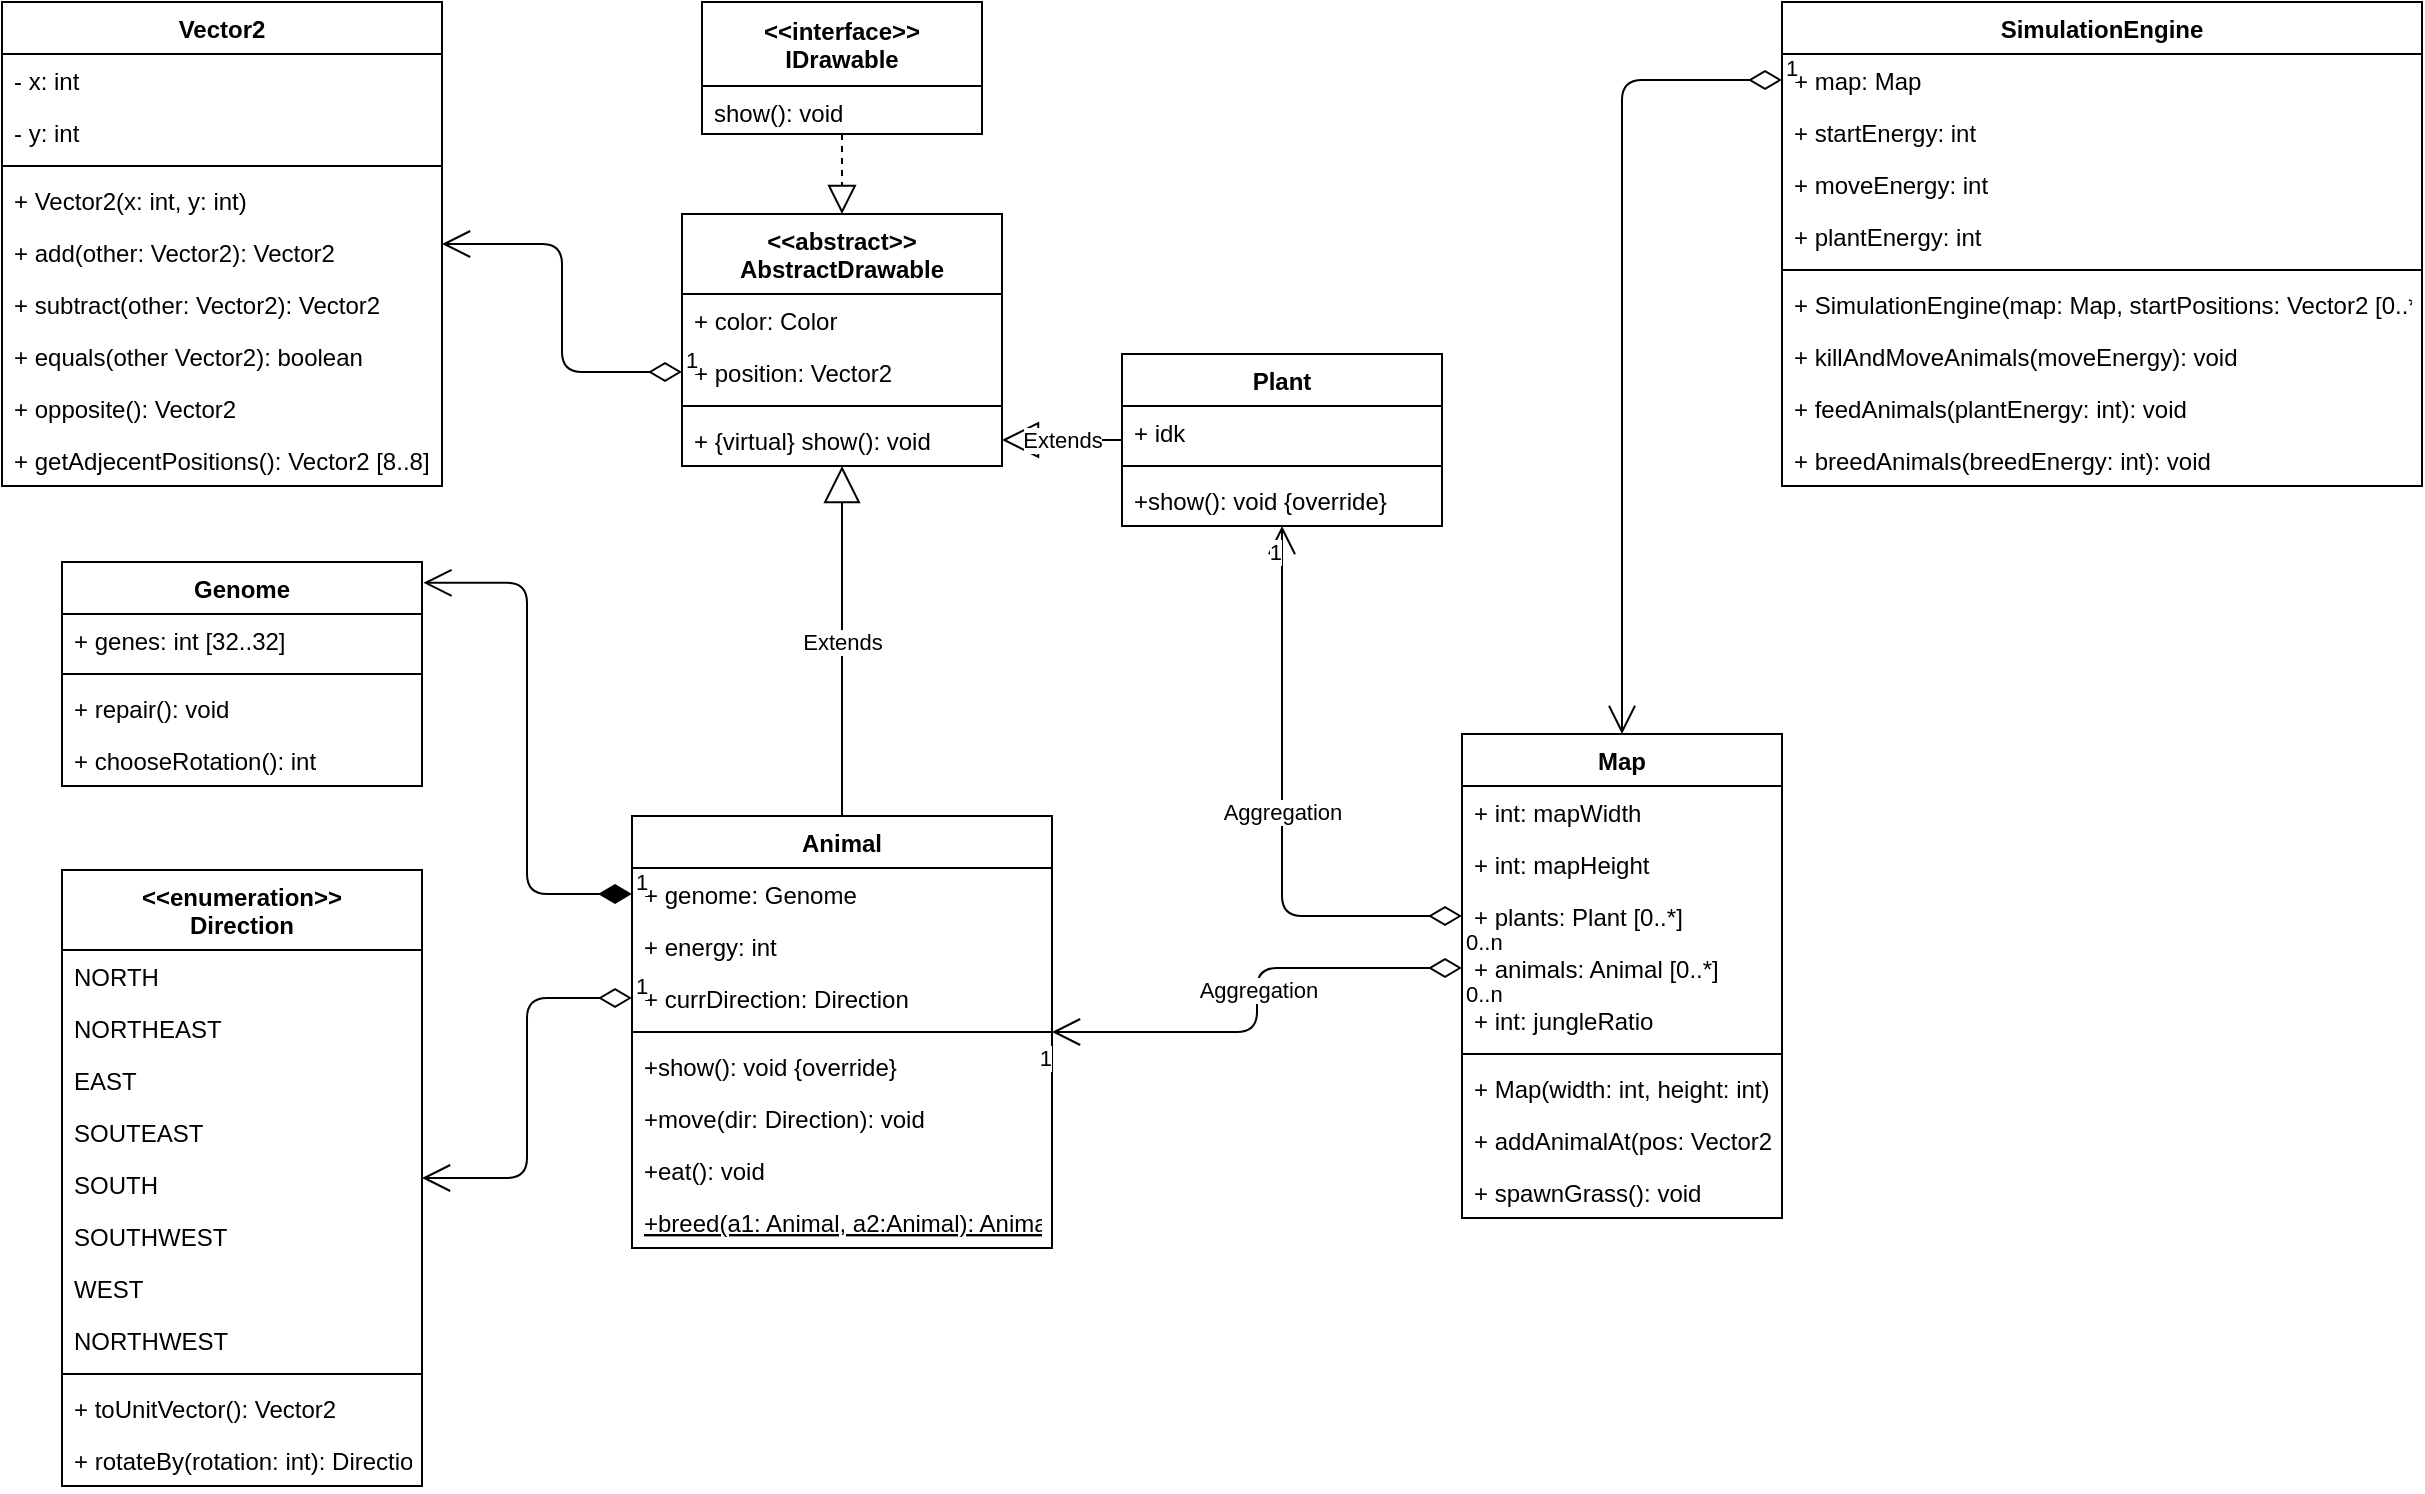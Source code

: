 <mxfile version="13.10.5" type="github">
  <diagram id="C5RBs43oDa-KdzZeNtuy" name="Page-1">
    <mxGraphModel dx="1483" dy="821" grid="1" gridSize="10" guides="1" tooltips="1" connect="1" arrows="1" fold="1" page="1" pageScale="1" pageWidth="827" pageHeight="1169" math="0" shadow="0">
      <root>
        <mxCell id="WIyWlLk6GJQsqaUBKTNV-0" />
        <mxCell id="WIyWlLk6GJQsqaUBKTNV-1" parent="WIyWlLk6GJQsqaUBKTNV-0" />
        <mxCell id="9bD5MFyW7w3_eK-m6E7X-30" value="Animal" style="swimlane;fontStyle=1;align=center;verticalAlign=top;childLayout=stackLayout;horizontal=1;startSize=26;horizontalStack=0;resizeParent=1;resizeParentMax=0;resizeLast=0;collapsible=1;marginBottom=0;rounded=0;shadow=0;glass=0;sketch=0;" parent="WIyWlLk6GJQsqaUBKTNV-1" vertex="1">
          <mxGeometry x="355" y="477" width="210" height="216" as="geometry" />
        </mxCell>
        <mxCell id="9bD5MFyW7w3_eK-m6E7X-31" value="+ genome: Genome&#xa;" style="text;strokeColor=none;fillColor=none;align=left;verticalAlign=top;spacingLeft=4;spacingRight=4;overflow=hidden;rotatable=0;points=[[0,0.5],[1,0.5]];portConstraint=eastwest;" parent="9bD5MFyW7w3_eK-m6E7X-30" vertex="1">
          <mxGeometry y="26" width="210" height="26" as="geometry" />
        </mxCell>
        <mxCell id="9bD5MFyW7w3_eK-m6E7X-10" value="+ energy: int" style="text;strokeColor=none;fillColor=none;align=left;verticalAlign=top;spacingLeft=4;spacingRight=4;overflow=hidden;rotatable=0;points=[[0,0.5],[1,0.5]];portConstraint=eastwest;" parent="9bD5MFyW7w3_eK-m6E7X-30" vertex="1">
          <mxGeometry y="52" width="210" height="26" as="geometry" />
        </mxCell>
        <mxCell id="9bD5MFyW7w3_eK-m6E7X-11" value="+ currDirection: Direction" style="text;strokeColor=none;fillColor=none;align=left;verticalAlign=top;spacingLeft=4;spacingRight=4;overflow=hidden;rotatable=0;points=[[0,0.5],[1,0.5]];portConstraint=eastwest;" parent="9bD5MFyW7w3_eK-m6E7X-30" vertex="1">
          <mxGeometry y="78" width="210" height="26" as="geometry" />
        </mxCell>
        <mxCell id="9bD5MFyW7w3_eK-m6E7X-32" value="" style="line;strokeWidth=1;fillColor=none;align=left;verticalAlign=middle;spacingTop=-1;spacingLeft=3;spacingRight=3;rotatable=0;labelPosition=right;points=[];portConstraint=eastwest;" parent="9bD5MFyW7w3_eK-m6E7X-30" vertex="1">
          <mxGeometry y="104" width="210" height="8" as="geometry" />
        </mxCell>
        <mxCell id="9bD5MFyW7w3_eK-m6E7X-33" value="+show(): void {override}" style="text;strokeColor=none;fillColor=none;align=left;verticalAlign=top;spacingLeft=4;spacingRight=4;overflow=hidden;rotatable=0;points=[[0,0.5],[1,0.5]];portConstraint=eastwest;" parent="9bD5MFyW7w3_eK-m6E7X-30" vertex="1">
          <mxGeometry y="112" width="210" height="26" as="geometry" />
        </mxCell>
        <mxCell id="9bD5MFyW7w3_eK-m6E7X-35" value="+move(dir: Direction): void" style="text;strokeColor=none;fillColor=none;align=left;verticalAlign=top;spacingLeft=4;spacingRight=4;overflow=hidden;rotatable=0;points=[[0,0.5],[1,0.5]];portConstraint=eastwest;" parent="9bD5MFyW7w3_eK-m6E7X-30" vertex="1">
          <mxGeometry y="138" width="210" height="26" as="geometry" />
        </mxCell>
        <mxCell id="zN970uJy4WLvNVWKptZo-13" value="+eat(): void" style="text;strokeColor=none;fillColor=none;align=left;verticalAlign=top;spacingLeft=4;spacingRight=4;overflow=hidden;rotatable=0;points=[[0,0.5],[1,0.5]];portConstraint=eastwest;" vertex="1" parent="9bD5MFyW7w3_eK-m6E7X-30">
          <mxGeometry y="164" width="210" height="26" as="geometry" />
        </mxCell>
        <mxCell id="zN970uJy4WLvNVWKptZo-14" value="+breed(a1: Animal, a2:Animal): Animal" style="text;strokeColor=none;fillColor=none;align=left;verticalAlign=top;spacingLeft=4;spacingRight=4;overflow=hidden;rotatable=0;points=[[0,0.5],[1,0.5]];portConstraint=eastwest;fontStyle=4" vertex="1" parent="9bD5MFyW7w3_eK-m6E7X-30">
          <mxGeometry y="190" width="210" height="26" as="geometry" />
        </mxCell>
        <mxCell id="9bD5MFyW7w3_eK-m6E7X-36" value="Plant" style="swimlane;fontStyle=1;align=center;verticalAlign=top;childLayout=stackLayout;horizontal=1;startSize=26;horizontalStack=0;resizeParent=1;resizeParentMax=0;resizeLast=0;collapsible=1;marginBottom=0;rounded=0;shadow=0;glass=0;sketch=0;" parent="WIyWlLk6GJQsqaUBKTNV-1" vertex="1">
          <mxGeometry x="600" y="246" width="160" height="86" as="geometry" />
        </mxCell>
        <mxCell id="9bD5MFyW7w3_eK-m6E7X-37" value="+ idk" style="text;strokeColor=none;fillColor=none;align=left;verticalAlign=top;spacingLeft=4;spacingRight=4;overflow=hidden;rotatable=0;points=[[0,0.5],[1,0.5]];portConstraint=eastwest;" parent="9bD5MFyW7w3_eK-m6E7X-36" vertex="1">
          <mxGeometry y="26" width="160" height="26" as="geometry" />
        </mxCell>
        <mxCell id="9bD5MFyW7w3_eK-m6E7X-38" value="" style="line;strokeWidth=1;fillColor=none;align=left;verticalAlign=middle;spacingTop=-1;spacingLeft=3;spacingRight=3;rotatable=0;labelPosition=right;points=[];portConstraint=eastwest;" parent="9bD5MFyW7w3_eK-m6E7X-36" vertex="1">
          <mxGeometry y="52" width="160" height="8" as="geometry" />
        </mxCell>
        <mxCell id="9bD5MFyW7w3_eK-m6E7X-39" value="+show(): void {override}" style="text;strokeColor=none;fillColor=none;align=left;verticalAlign=top;spacingLeft=4;spacingRight=4;overflow=hidden;rotatable=0;points=[[0,0.5],[1,0.5]];portConstraint=eastwest;" parent="9bD5MFyW7w3_eK-m6E7X-36" vertex="1">
          <mxGeometry y="60" width="160" height="26" as="geometry" />
        </mxCell>
        <mxCell id="zN970uJy4WLvNVWKptZo-0" value="&lt;&lt;interface&gt;&gt;&#xa;IDrawable" style="swimlane;fontStyle=1;childLayout=stackLayout;horizontal=1;startSize=42;fillColor=none;horizontalStack=0;resizeParent=1;resizeParentMax=0;resizeLast=0;collapsible=1;marginBottom=0;" vertex="1" parent="WIyWlLk6GJQsqaUBKTNV-1">
          <mxGeometry x="390" y="70" width="140" height="66" as="geometry" />
        </mxCell>
        <mxCell id="zN970uJy4WLvNVWKptZo-1" value="show(): void&#xa;&#xa;&#xa;" style="text;strokeColor=none;fillColor=none;align=left;verticalAlign=top;spacingLeft=4;spacingRight=4;overflow=hidden;rotatable=0;points=[[0,0.5],[1,0.5]];portConstraint=eastwest;" vertex="1" parent="zN970uJy4WLvNVWKptZo-0">
          <mxGeometry y="42" width="140" height="24" as="geometry" />
        </mxCell>
        <mxCell id="zN970uJy4WLvNVWKptZo-4" value="&lt;&lt;enumeration&gt;&gt;&#xa;Direction" style="swimlane;fontStyle=1;childLayout=stackLayout;horizontal=1;startSize=40;fillColor=none;horizontalStack=0;resizeParent=1;resizeParentMax=0;resizeLast=0;collapsible=1;marginBottom=0;" vertex="1" parent="WIyWlLk6GJQsqaUBKTNV-1">
          <mxGeometry x="70" y="504" width="180" height="308" as="geometry" />
        </mxCell>
        <mxCell id="zN970uJy4WLvNVWKptZo-5" value="NORTH" style="text;strokeColor=none;fillColor=none;align=left;verticalAlign=top;spacingLeft=4;spacingRight=4;overflow=hidden;rotatable=0;points=[[0,0.5],[1,0.5]];portConstraint=eastwest;" vertex="1" parent="zN970uJy4WLvNVWKptZo-4">
          <mxGeometry y="40" width="180" height="26" as="geometry" />
        </mxCell>
        <mxCell id="zN970uJy4WLvNVWKptZo-6" value="NORTHEAST" style="text;strokeColor=none;fillColor=none;align=left;verticalAlign=top;spacingLeft=4;spacingRight=4;overflow=hidden;rotatable=0;points=[[0,0.5],[1,0.5]];portConstraint=eastwest;" vertex="1" parent="zN970uJy4WLvNVWKptZo-4">
          <mxGeometry y="66" width="180" height="26" as="geometry" />
        </mxCell>
        <mxCell id="zN970uJy4WLvNVWKptZo-7" value="EAST" style="text;strokeColor=none;fillColor=none;align=left;verticalAlign=top;spacingLeft=4;spacingRight=4;overflow=hidden;rotatable=0;points=[[0,0.5],[1,0.5]];portConstraint=eastwest;" vertex="1" parent="zN970uJy4WLvNVWKptZo-4">
          <mxGeometry y="92" width="180" height="26" as="geometry" />
        </mxCell>
        <mxCell id="zN970uJy4WLvNVWKptZo-8" value="SOUTEAST" style="text;strokeColor=none;fillColor=none;align=left;verticalAlign=top;spacingLeft=4;spacingRight=4;overflow=hidden;rotatable=0;points=[[0,0.5],[1,0.5]];portConstraint=eastwest;" vertex="1" parent="zN970uJy4WLvNVWKptZo-4">
          <mxGeometry y="118" width="180" height="26" as="geometry" />
        </mxCell>
        <mxCell id="zN970uJy4WLvNVWKptZo-9" value="SOUTH" style="text;strokeColor=none;fillColor=none;align=left;verticalAlign=top;spacingLeft=4;spacingRight=4;overflow=hidden;rotatable=0;points=[[0,0.5],[1,0.5]];portConstraint=eastwest;" vertex="1" parent="zN970uJy4WLvNVWKptZo-4">
          <mxGeometry y="144" width="180" height="26" as="geometry" />
        </mxCell>
        <mxCell id="zN970uJy4WLvNVWKptZo-10" value="SOUTHWEST&#xa;" style="text;strokeColor=none;fillColor=none;align=left;verticalAlign=top;spacingLeft=4;spacingRight=4;overflow=hidden;rotatable=0;points=[[0,0.5],[1,0.5]];portConstraint=eastwest;" vertex="1" parent="zN970uJy4WLvNVWKptZo-4">
          <mxGeometry y="170" width="180" height="26" as="geometry" />
        </mxCell>
        <mxCell id="zN970uJy4WLvNVWKptZo-11" value="WEST" style="text;strokeColor=none;fillColor=none;align=left;verticalAlign=top;spacingLeft=4;spacingRight=4;overflow=hidden;rotatable=0;points=[[0,0.5],[1,0.5]];portConstraint=eastwest;" vertex="1" parent="zN970uJy4WLvNVWKptZo-4">
          <mxGeometry y="196" width="180" height="26" as="geometry" />
        </mxCell>
        <mxCell id="zN970uJy4WLvNVWKptZo-12" value="NORTHWEST" style="text;strokeColor=none;fillColor=none;align=left;verticalAlign=top;spacingLeft=4;spacingRight=4;overflow=hidden;rotatable=0;points=[[0,0.5],[1,0.5]];portConstraint=eastwest;" vertex="1" parent="zN970uJy4WLvNVWKptZo-4">
          <mxGeometry y="222" width="180" height="26" as="geometry" />
        </mxCell>
        <mxCell id="zN970uJy4WLvNVWKptZo-42" value="" style="line;strokeWidth=1;fillColor=none;align=left;verticalAlign=middle;spacingTop=-1;spacingLeft=3;spacingRight=3;rotatable=0;labelPosition=right;points=[];portConstraint=eastwest;" vertex="1" parent="zN970uJy4WLvNVWKptZo-4">
          <mxGeometry y="248" width="180" height="8" as="geometry" />
        </mxCell>
        <mxCell id="zN970uJy4WLvNVWKptZo-43" value="+ toUnitVector(): Vector2" style="text;strokeColor=none;fillColor=none;align=left;verticalAlign=top;spacingLeft=4;spacingRight=4;overflow=hidden;rotatable=0;points=[[0,0.5],[1,0.5]];portConstraint=eastwest;" vertex="1" parent="zN970uJy4WLvNVWKptZo-4">
          <mxGeometry y="256" width="180" height="26" as="geometry" />
        </mxCell>
        <mxCell id="zN970uJy4WLvNVWKptZo-83" value="+ rotateBy(rotation: int): Direction" style="text;strokeColor=none;fillColor=none;align=left;verticalAlign=top;spacingLeft=4;spacingRight=4;overflow=hidden;rotatable=0;points=[[0,0.5],[1,0.5]];portConstraint=eastwest;" vertex="1" parent="zN970uJy4WLvNVWKptZo-4">
          <mxGeometry y="282" width="180" height="26" as="geometry" />
        </mxCell>
        <mxCell id="zN970uJy4WLvNVWKptZo-15" value="&lt;&lt;abstract&gt;&gt;&#xa;AbstractDrawable&#xa;" style="swimlane;fontStyle=1;align=center;verticalAlign=top;childLayout=stackLayout;horizontal=1;startSize=40;horizontalStack=0;resizeParent=1;resizeParentMax=0;resizeLast=0;collapsible=1;marginBottom=0;" vertex="1" parent="WIyWlLk6GJQsqaUBKTNV-1">
          <mxGeometry x="380" y="176" width="160" height="126" as="geometry" />
        </mxCell>
        <mxCell id="zN970uJy4WLvNVWKptZo-16" value="+ color: Color" style="text;strokeColor=none;fillColor=none;align=left;verticalAlign=top;spacingLeft=4;spacingRight=4;overflow=hidden;rotatable=0;points=[[0,0.5],[1,0.5]];portConstraint=eastwest;" vertex="1" parent="zN970uJy4WLvNVWKptZo-15">
          <mxGeometry y="40" width="160" height="26" as="geometry" />
        </mxCell>
        <mxCell id="zN970uJy4WLvNVWKptZo-20" value="+ position: Vector2" style="text;strokeColor=none;fillColor=none;align=left;verticalAlign=top;spacingLeft=4;spacingRight=4;overflow=hidden;rotatable=0;points=[[0,0.5],[1,0.5]];portConstraint=eastwest;" vertex="1" parent="zN970uJy4WLvNVWKptZo-15">
          <mxGeometry y="66" width="160" height="26" as="geometry" />
        </mxCell>
        <mxCell id="zN970uJy4WLvNVWKptZo-17" value="" style="line;strokeWidth=1;fillColor=none;align=left;verticalAlign=middle;spacingTop=-1;spacingLeft=3;spacingRight=3;rotatable=0;labelPosition=right;points=[];portConstraint=eastwest;" vertex="1" parent="zN970uJy4WLvNVWKptZo-15">
          <mxGeometry y="92" width="160" height="8" as="geometry" />
        </mxCell>
        <mxCell id="zN970uJy4WLvNVWKptZo-18" value="+ {virtual}  show(): void" style="text;strokeColor=none;fillColor=none;align=left;verticalAlign=top;spacingLeft=4;spacingRight=4;overflow=hidden;rotatable=0;points=[[0,0.5],[1,0.5]];portConstraint=eastwest;" vertex="1" parent="zN970uJy4WLvNVWKptZo-15">
          <mxGeometry y="100" width="160" height="26" as="geometry" />
        </mxCell>
        <mxCell id="zN970uJy4WLvNVWKptZo-21" value="" style="endArrow=block;dashed=1;endFill=0;endSize=12;html=1;" edge="1" parent="WIyWlLk6GJQsqaUBKTNV-1" source="zN970uJy4WLvNVWKptZo-0" target="zN970uJy4WLvNVWKptZo-15">
          <mxGeometry width="160" relative="1" as="geometry">
            <mxPoint x="560" y="390" as="sourcePoint" />
            <mxPoint x="290" y="150" as="targetPoint" />
          </mxGeometry>
        </mxCell>
        <mxCell id="zN970uJy4WLvNVWKptZo-22" value="Extends" style="endArrow=block;endSize=16;endFill=0;html=1;" edge="1" parent="WIyWlLk6GJQsqaUBKTNV-1" source="9bD5MFyW7w3_eK-m6E7X-30" target="zN970uJy4WLvNVWKptZo-15">
          <mxGeometry width="160" relative="1" as="geometry">
            <mxPoint x="700" y="310" as="sourcePoint" />
            <mxPoint x="720" y="340" as="targetPoint" />
          </mxGeometry>
        </mxCell>
        <mxCell id="zN970uJy4WLvNVWKptZo-23" value="Extends" style="endArrow=block;endSize=16;endFill=0;html=1;entryX=1;entryY=0.5;entryDx=0;entryDy=0;" edge="1" parent="WIyWlLk6GJQsqaUBKTNV-1" source="9bD5MFyW7w3_eK-m6E7X-36" target="zN970uJy4WLvNVWKptZo-18">
          <mxGeometry width="160" relative="1" as="geometry">
            <mxPoint x="490" y="270" as="sourcePoint" />
            <mxPoint x="480" y="212" as="targetPoint" />
          </mxGeometry>
        </mxCell>
        <mxCell id="zN970uJy4WLvNVWKptZo-24" value="1" style="endArrow=open;html=1;endSize=12;startArrow=diamondThin;startSize=14;startFill=0;edgeStyle=orthogonalEdgeStyle;align=left;verticalAlign=bottom;" edge="1" parent="WIyWlLk6GJQsqaUBKTNV-1" source="9bD5MFyW7w3_eK-m6E7X-11" target="zN970uJy4WLvNVWKptZo-4">
          <mxGeometry x="-1" y="3" relative="1" as="geometry">
            <mxPoint x="390" y="480" as="sourcePoint" />
            <mxPoint x="550" y="480" as="targetPoint" />
          </mxGeometry>
        </mxCell>
        <mxCell id="zN970uJy4WLvNVWKptZo-25" value="Map" style="swimlane;fontStyle=1;align=center;verticalAlign=top;childLayout=stackLayout;horizontal=1;startSize=26;horizontalStack=0;resizeParent=1;resizeParentMax=0;resizeLast=0;collapsible=1;marginBottom=0;" vertex="1" parent="WIyWlLk6GJQsqaUBKTNV-1">
          <mxGeometry x="770" y="436" width="160" height="242" as="geometry" />
        </mxCell>
        <mxCell id="zN970uJy4WLvNVWKptZo-30" value="+ int: mapWidth" style="text;strokeColor=none;fillColor=none;align=left;verticalAlign=top;spacingLeft=4;spacingRight=4;overflow=hidden;rotatable=0;points=[[0,0.5],[1,0.5]];portConstraint=eastwest;" vertex="1" parent="zN970uJy4WLvNVWKptZo-25">
          <mxGeometry y="26" width="160" height="26" as="geometry" />
        </mxCell>
        <mxCell id="zN970uJy4WLvNVWKptZo-31" value="+ int: mapHeight" style="text;strokeColor=none;fillColor=none;align=left;verticalAlign=top;spacingLeft=4;spacingRight=4;overflow=hidden;rotatable=0;points=[[0,0.5],[1,0.5]];portConstraint=eastwest;" vertex="1" parent="zN970uJy4WLvNVWKptZo-25">
          <mxGeometry y="52" width="160" height="26" as="geometry" />
        </mxCell>
        <mxCell id="zN970uJy4WLvNVWKptZo-61" value="+ plants: Plant [0..*]" style="text;strokeColor=none;fillColor=none;align=left;verticalAlign=top;spacingLeft=4;spacingRight=4;overflow=hidden;rotatable=0;points=[[0,0.5],[1,0.5]];portConstraint=eastwest;" vertex="1" parent="zN970uJy4WLvNVWKptZo-25">
          <mxGeometry y="78" width="160" height="26" as="geometry" />
        </mxCell>
        <mxCell id="zN970uJy4WLvNVWKptZo-60" value="+ animals: Animal [0..*]" style="text;strokeColor=none;fillColor=none;align=left;verticalAlign=top;spacingLeft=4;spacingRight=4;overflow=hidden;rotatable=0;points=[[0,0.5],[1,0.5]];portConstraint=eastwest;" vertex="1" parent="zN970uJy4WLvNVWKptZo-25">
          <mxGeometry y="104" width="160" height="26" as="geometry" />
        </mxCell>
        <mxCell id="zN970uJy4WLvNVWKptZo-32" value="+ int: jungleRatio" style="text;strokeColor=none;fillColor=none;align=left;verticalAlign=top;spacingLeft=4;spacingRight=4;overflow=hidden;rotatable=0;points=[[0,0.5],[1,0.5]];portConstraint=eastwest;" vertex="1" parent="zN970uJy4WLvNVWKptZo-25">
          <mxGeometry y="130" width="160" height="26" as="geometry" />
        </mxCell>
        <mxCell id="zN970uJy4WLvNVWKptZo-27" value="" style="line;strokeWidth=1;fillColor=none;align=left;verticalAlign=middle;spacingTop=-1;spacingLeft=3;spacingRight=3;rotatable=0;labelPosition=right;points=[];portConstraint=eastwest;" vertex="1" parent="zN970uJy4WLvNVWKptZo-25">
          <mxGeometry y="156" width="160" height="8" as="geometry" />
        </mxCell>
        <mxCell id="zN970uJy4WLvNVWKptZo-28" value="+ Map(width: int, height: int)" style="text;strokeColor=none;fillColor=none;align=left;verticalAlign=top;spacingLeft=4;spacingRight=4;overflow=hidden;rotatable=0;points=[[0,0.5],[1,0.5]];portConstraint=eastwest;" vertex="1" parent="zN970uJy4WLvNVWKptZo-25">
          <mxGeometry y="164" width="160" height="26" as="geometry" />
        </mxCell>
        <mxCell id="zN970uJy4WLvNVWKptZo-65" value="+ addAnimalAt(pos: Vector2): void" style="text;strokeColor=none;fillColor=none;align=left;verticalAlign=top;spacingLeft=4;spacingRight=4;overflow=hidden;rotatable=0;points=[[0,0.5],[1,0.5]];portConstraint=eastwest;" vertex="1" parent="zN970uJy4WLvNVWKptZo-25">
          <mxGeometry y="190" width="160" height="26" as="geometry" />
        </mxCell>
        <mxCell id="zN970uJy4WLvNVWKptZo-66" value="+ spawnGrass(): void" style="text;strokeColor=none;fillColor=none;align=left;verticalAlign=top;spacingLeft=4;spacingRight=4;overflow=hidden;rotatable=0;points=[[0,0.5],[1,0.5]];portConstraint=eastwest;" vertex="1" parent="zN970uJy4WLvNVWKptZo-25">
          <mxGeometry y="216" width="160" height="26" as="geometry" />
        </mxCell>
        <mxCell id="zN970uJy4WLvNVWKptZo-33" value="Vector2" style="swimlane;fontStyle=1;align=center;verticalAlign=top;childLayout=stackLayout;horizontal=1;startSize=26;horizontalStack=0;resizeParent=1;resizeParentMax=0;resizeLast=0;collapsible=1;marginBottom=0;" vertex="1" parent="WIyWlLk6GJQsqaUBKTNV-1">
          <mxGeometry x="40" y="70" width="220" height="242" as="geometry" />
        </mxCell>
        <mxCell id="zN970uJy4WLvNVWKptZo-34" value="- x: int" style="text;strokeColor=none;fillColor=none;align=left;verticalAlign=top;spacingLeft=4;spacingRight=4;overflow=hidden;rotatable=0;points=[[0,0.5],[1,0.5]];portConstraint=eastwest;" vertex="1" parent="zN970uJy4WLvNVWKptZo-33">
          <mxGeometry y="26" width="220" height="26" as="geometry" />
        </mxCell>
        <mxCell id="zN970uJy4WLvNVWKptZo-37" value="- y: int" style="text;strokeColor=none;fillColor=none;align=left;verticalAlign=top;spacingLeft=4;spacingRight=4;overflow=hidden;rotatable=0;points=[[0,0.5],[1,0.5]];portConstraint=eastwest;" vertex="1" parent="zN970uJy4WLvNVWKptZo-33">
          <mxGeometry y="52" width="220" height="26" as="geometry" />
        </mxCell>
        <mxCell id="zN970uJy4WLvNVWKptZo-35" value="" style="line;strokeWidth=1;fillColor=none;align=left;verticalAlign=middle;spacingTop=-1;spacingLeft=3;spacingRight=3;rotatable=0;labelPosition=right;points=[];portConstraint=eastwest;" vertex="1" parent="zN970uJy4WLvNVWKptZo-33">
          <mxGeometry y="78" width="220" height="8" as="geometry" />
        </mxCell>
        <mxCell id="zN970uJy4WLvNVWKptZo-36" value="+ Vector2(x: int, y: int)" style="text;strokeColor=none;fillColor=none;align=left;verticalAlign=top;spacingLeft=4;spacingRight=4;overflow=hidden;rotatable=0;points=[[0,0.5],[1,0.5]];portConstraint=eastwest;" vertex="1" parent="zN970uJy4WLvNVWKptZo-33">
          <mxGeometry y="86" width="220" height="26" as="geometry" />
        </mxCell>
        <mxCell id="zN970uJy4WLvNVWKptZo-38" value="+ add(other: Vector2): Vector2" style="text;strokeColor=none;fillColor=none;align=left;verticalAlign=top;spacingLeft=4;spacingRight=4;overflow=hidden;rotatable=0;points=[[0,0.5],[1,0.5]];portConstraint=eastwest;" vertex="1" parent="zN970uJy4WLvNVWKptZo-33">
          <mxGeometry y="112" width="220" height="26" as="geometry" />
        </mxCell>
        <mxCell id="zN970uJy4WLvNVWKptZo-39" value="+ subtract(other: Vector2): Vector2" style="text;strokeColor=none;fillColor=none;align=left;verticalAlign=top;spacingLeft=4;spacingRight=4;overflow=hidden;rotatable=0;points=[[0,0.5],[1,0.5]];portConstraint=eastwest;" vertex="1" parent="zN970uJy4WLvNVWKptZo-33">
          <mxGeometry y="138" width="220" height="26" as="geometry" />
        </mxCell>
        <mxCell id="zN970uJy4WLvNVWKptZo-40" value="+ equals(other Vector2): boolean" style="text;strokeColor=none;fillColor=none;align=left;verticalAlign=top;spacingLeft=4;spacingRight=4;overflow=hidden;rotatable=0;points=[[0,0.5],[1,0.5]];portConstraint=eastwest;" vertex="1" parent="zN970uJy4WLvNVWKptZo-33">
          <mxGeometry y="164" width="220" height="26" as="geometry" />
        </mxCell>
        <mxCell id="zN970uJy4WLvNVWKptZo-41" value="+ opposite(): Vector2" style="text;strokeColor=none;fillColor=none;align=left;verticalAlign=top;spacingLeft=4;spacingRight=4;overflow=hidden;rotatable=0;points=[[0,0.5],[1,0.5]];portConstraint=eastwest;" vertex="1" parent="zN970uJy4WLvNVWKptZo-33">
          <mxGeometry y="190" width="220" height="26" as="geometry" />
        </mxCell>
        <mxCell id="zN970uJy4WLvNVWKptZo-59" value="+ getAdjecentPositions(): Vector2 [8..8]" style="text;strokeColor=none;fillColor=none;align=left;verticalAlign=top;spacingLeft=4;spacingRight=4;overflow=hidden;rotatable=0;points=[[0,0.5],[1,0.5]];portConstraint=eastwest;" vertex="1" parent="zN970uJy4WLvNVWKptZo-33">
          <mxGeometry y="216" width="220" height="26" as="geometry" />
        </mxCell>
        <mxCell id="zN970uJy4WLvNVWKptZo-45" value="SimulationEngine" style="swimlane;fontStyle=1;align=center;verticalAlign=top;childLayout=stackLayout;horizontal=1;startSize=26;horizontalStack=0;resizeParent=1;resizeParentMax=0;resizeLast=0;collapsible=1;marginBottom=0;" vertex="1" parent="WIyWlLk6GJQsqaUBKTNV-1">
          <mxGeometry x="930" y="70" width="320" height="242" as="geometry" />
        </mxCell>
        <mxCell id="zN970uJy4WLvNVWKptZo-54" value="+ map: Map" style="text;strokeColor=none;fillColor=none;align=left;verticalAlign=top;spacingLeft=4;spacingRight=4;overflow=hidden;rotatable=0;points=[[0,0.5],[1,0.5]];portConstraint=eastwest;" vertex="1" parent="zN970uJy4WLvNVWKptZo-45">
          <mxGeometry y="26" width="320" height="26" as="geometry" />
        </mxCell>
        <mxCell id="zN970uJy4WLvNVWKptZo-56" value="+ startEnergy: int" style="text;strokeColor=none;fillColor=none;align=left;verticalAlign=top;spacingLeft=4;spacingRight=4;overflow=hidden;rotatable=0;points=[[0,0.5],[1,0.5]];portConstraint=eastwest;" vertex="1" parent="zN970uJy4WLvNVWKptZo-45">
          <mxGeometry y="52" width="320" height="26" as="geometry" />
        </mxCell>
        <mxCell id="zN970uJy4WLvNVWKptZo-57" value="+ moveEnergy: int" style="text;strokeColor=none;fillColor=none;align=left;verticalAlign=top;spacingLeft=4;spacingRight=4;overflow=hidden;rotatable=0;points=[[0,0.5],[1,0.5]];portConstraint=eastwest;" vertex="1" parent="zN970uJy4WLvNVWKptZo-45">
          <mxGeometry y="78" width="320" height="26" as="geometry" />
        </mxCell>
        <mxCell id="zN970uJy4WLvNVWKptZo-58" value="+ plantEnergy: int" style="text;strokeColor=none;fillColor=none;align=left;verticalAlign=top;spacingLeft=4;spacingRight=4;overflow=hidden;rotatable=0;points=[[0,0.5],[1,0.5]];portConstraint=eastwest;" vertex="1" parent="zN970uJy4WLvNVWKptZo-45">
          <mxGeometry y="104" width="320" height="26" as="geometry" />
        </mxCell>
        <mxCell id="zN970uJy4WLvNVWKptZo-51" value="" style="line;strokeWidth=1;fillColor=none;align=left;verticalAlign=middle;spacingTop=-1;spacingLeft=3;spacingRight=3;rotatable=0;labelPosition=right;points=[];portConstraint=eastwest;" vertex="1" parent="zN970uJy4WLvNVWKptZo-45">
          <mxGeometry y="130" width="320" height="8" as="geometry" />
        </mxCell>
        <mxCell id="zN970uJy4WLvNVWKptZo-55" value="+ SimulationEngine(map: Map, startPositions: Vector2 [0..*])" style="text;strokeColor=none;fillColor=none;align=left;verticalAlign=top;spacingLeft=4;spacingRight=4;overflow=hidden;rotatable=0;points=[[0,0.5],[1,0.5]];portConstraint=eastwest;" vertex="1" parent="zN970uJy4WLvNVWKptZo-45">
          <mxGeometry y="138" width="320" height="26" as="geometry" />
        </mxCell>
        <mxCell id="zN970uJy4WLvNVWKptZo-53" value="+ killAndMoveAnimals(moveEnergy): void" style="text;strokeColor=none;fillColor=none;align=left;verticalAlign=top;spacingLeft=4;spacingRight=4;overflow=hidden;rotatable=0;points=[[0,0.5],[1,0.5]];portConstraint=eastwest;" vertex="1" parent="zN970uJy4WLvNVWKptZo-45">
          <mxGeometry y="164" width="320" height="26" as="geometry" />
        </mxCell>
        <mxCell id="zN970uJy4WLvNVWKptZo-62" value="+ feedAnimals(plantEnergy: int): void" style="text;strokeColor=none;fillColor=none;align=left;verticalAlign=top;spacingLeft=4;spacingRight=4;overflow=hidden;rotatable=0;points=[[0,0.5],[1,0.5]];portConstraint=eastwest;" vertex="1" parent="zN970uJy4WLvNVWKptZo-45">
          <mxGeometry y="190" width="320" height="26" as="geometry" />
        </mxCell>
        <mxCell id="zN970uJy4WLvNVWKptZo-63" value="+ breedAnimals(breedEnergy: int): void" style="text;strokeColor=none;fillColor=none;align=left;verticalAlign=top;spacingLeft=4;spacingRight=4;overflow=hidden;rotatable=0;points=[[0,0.5],[1,0.5]];portConstraint=eastwest;" vertex="1" parent="zN970uJy4WLvNVWKptZo-45">
          <mxGeometry y="216" width="320" height="26" as="geometry" />
        </mxCell>
        <mxCell id="zN970uJy4WLvNVWKptZo-64" value="1" style="endArrow=open;html=1;endSize=12;startArrow=diamondThin;startSize=14;startFill=0;edgeStyle=orthogonalEdgeStyle;align=left;verticalAlign=bottom;exitX=0;exitY=0.5;exitDx=0;exitDy=0;" edge="1" parent="WIyWlLk6GJQsqaUBKTNV-1" source="zN970uJy4WLvNVWKptZo-20" target="zN970uJy4WLvNVWKptZo-33">
          <mxGeometry x="-1" y="3" relative="1" as="geometry">
            <mxPoint x="270" y="511" as="sourcePoint" />
            <mxPoint x="190" y="511" as="targetPoint" />
          </mxGeometry>
        </mxCell>
        <mxCell id="zN970uJy4WLvNVWKptZo-67" value="&lt;div&gt;Aggregation&lt;/div&gt;" style="endArrow=open;html=1;endSize=12;startArrow=diamondThin;startSize=14;startFill=0;edgeStyle=orthogonalEdgeStyle;exitX=0;exitY=0.5;exitDx=0;exitDy=0;" edge="1" parent="WIyWlLk6GJQsqaUBKTNV-1" source="zN970uJy4WLvNVWKptZo-60" target="9bD5MFyW7w3_eK-m6E7X-30">
          <mxGeometry x="-0.042" relative="1" as="geometry">
            <mxPoint x="710" y="480" as="sourcePoint" />
            <mxPoint x="870" y="480" as="targetPoint" />
            <mxPoint as="offset" />
          </mxGeometry>
        </mxCell>
        <mxCell id="zN970uJy4WLvNVWKptZo-68" value="0..n" style="edgeLabel;resizable=0;html=1;align=left;verticalAlign=top;" connectable="0" vertex="1" parent="zN970uJy4WLvNVWKptZo-67">
          <mxGeometry x="-1" relative="1" as="geometry" />
        </mxCell>
        <mxCell id="zN970uJy4WLvNVWKptZo-69" value="1" style="edgeLabel;resizable=0;html=1;align=right;verticalAlign=top;" connectable="0" vertex="1" parent="zN970uJy4WLvNVWKptZo-67">
          <mxGeometry x="1" relative="1" as="geometry" />
        </mxCell>
        <mxCell id="zN970uJy4WLvNVWKptZo-70" value="&lt;div&gt;Aggregation&lt;/div&gt;" style="endArrow=open;html=1;endSize=12;startArrow=diamondThin;startSize=14;startFill=0;edgeStyle=orthogonalEdgeStyle;exitX=0;exitY=0.5;exitDx=0;exitDy=0;" edge="1" parent="WIyWlLk6GJQsqaUBKTNV-1" source="zN970uJy4WLvNVWKptZo-61" target="9bD5MFyW7w3_eK-m6E7X-36">
          <mxGeometry relative="1" as="geometry">
            <mxPoint x="850" y="470" as="sourcePoint" />
            <mxPoint x="720" y="470" as="targetPoint" />
          </mxGeometry>
        </mxCell>
        <mxCell id="zN970uJy4WLvNVWKptZo-71" value="0..n" style="edgeLabel;resizable=0;html=1;align=left;verticalAlign=top;" connectable="0" vertex="1" parent="zN970uJy4WLvNVWKptZo-70">
          <mxGeometry x="-1" relative="1" as="geometry" />
        </mxCell>
        <mxCell id="zN970uJy4WLvNVWKptZo-72" value="1" style="edgeLabel;resizable=0;html=1;align=right;verticalAlign=top;" connectable="0" vertex="1" parent="zN970uJy4WLvNVWKptZo-70">
          <mxGeometry x="1" relative="1" as="geometry" />
        </mxCell>
        <mxCell id="zN970uJy4WLvNVWKptZo-78" value="Genome" style="swimlane;fontStyle=1;align=center;verticalAlign=top;childLayout=stackLayout;horizontal=1;startSize=26;horizontalStack=0;resizeParent=1;resizeParentMax=0;resizeLast=0;collapsible=1;marginBottom=0;" vertex="1" parent="WIyWlLk6GJQsqaUBKTNV-1">
          <mxGeometry x="70" y="350" width="180" height="112" as="geometry" />
        </mxCell>
        <mxCell id="zN970uJy4WLvNVWKptZo-79" value="+ genes: int [32..32]" style="text;strokeColor=none;fillColor=none;align=left;verticalAlign=top;spacingLeft=4;spacingRight=4;overflow=hidden;rotatable=0;points=[[0,0.5],[1,0.5]];portConstraint=eastwest;" vertex="1" parent="zN970uJy4WLvNVWKptZo-78">
          <mxGeometry y="26" width="180" height="26" as="geometry" />
        </mxCell>
        <mxCell id="zN970uJy4WLvNVWKptZo-80" value="" style="line;strokeWidth=1;fillColor=none;align=left;verticalAlign=middle;spacingTop=-1;spacingLeft=3;spacingRight=3;rotatable=0;labelPosition=right;points=[];portConstraint=eastwest;" vertex="1" parent="zN970uJy4WLvNVWKptZo-78">
          <mxGeometry y="52" width="180" height="8" as="geometry" />
        </mxCell>
        <mxCell id="zN970uJy4WLvNVWKptZo-81" value="+ repair(): void" style="text;strokeColor=none;fillColor=none;align=left;verticalAlign=top;spacingLeft=4;spacingRight=4;overflow=hidden;rotatable=0;points=[[0,0.5],[1,0.5]];portConstraint=eastwest;" vertex="1" parent="zN970uJy4WLvNVWKptZo-78">
          <mxGeometry y="60" width="180" height="26" as="geometry" />
        </mxCell>
        <mxCell id="zN970uJy4WLvNVWKptZo-82" value="+ chooseRotation(): int" style="text;strokeColor=none;fillColor=none;align=left;verticalAlign=top;spacingLeft=4;spacingRight=4;overflow=hidden;rotatable=0;points=[[0,0.5],[1,0.5]];portConstraint=eastwest;" vertex="1" parent="zN970uJy4WLvNVWKptZo-78">
          <mxGeometry y="86" width="180" height="26" as="geometry" />
        </mxCell>
        <mxCell id="zN970uJy4WLvNVWKptZo-84" value="1" style="endArrow=open;html=1;endSize=12;startArrow=diamondThin;startSize=14;startFill=0;edgeStyle=orthogonalEdgeStyle;align=left;verticalAlign=bottom;" edge="1" parent="WIyWlLk6GJQsqaUBKTNV-1" source="zN970uJy4WLvNVWKptZo-54" target="zN970uJy4WLvNVWKptZo-25">
          <mxGeometry x="-1" y="3" relative="1" as="geometry">
            <mxPoint x="1020" y="490" as="sourcePoint" />
            <mxPoint x="1180" y="490" as="targetPoint" />
          </mxGeometry>
        </mxCell>
        <mxCell id="zN970uJy4WLvNVWKptZo-89" value="1" style="endArrow=open;html=1;endSize=12;startArrow=diamondThin;startSize=14;startFill=1;edgeStyle=orthogonalEdgeStyle;align=left;verticalAlign=bottom;exitX=0;exitY=0.5;exitDx=0;exitDy=0;entryX=1.004;entryY=0.093;entryDx=0;entryDy=0;entryPerimeter=0;" edge="1" parent="WIyWlLk6GJQsqaUBKTNV-1" source="9bD5MFyW7w3_eK-m6E7X-31" target="zN970uJy4WLvNVWKptZo-78">
          <mxGeometry x="-1" y="3" relative="1" as="geometry">
            <mxPoint x="310" y="380" as="sourcePoint" />
            <mxPoint x="470" y="380" as="targetPoint" />
          </mxGeometry>
        </mxCell>
      </root>
    </mxGraphModel>
  </diagram>
</mxfile>
